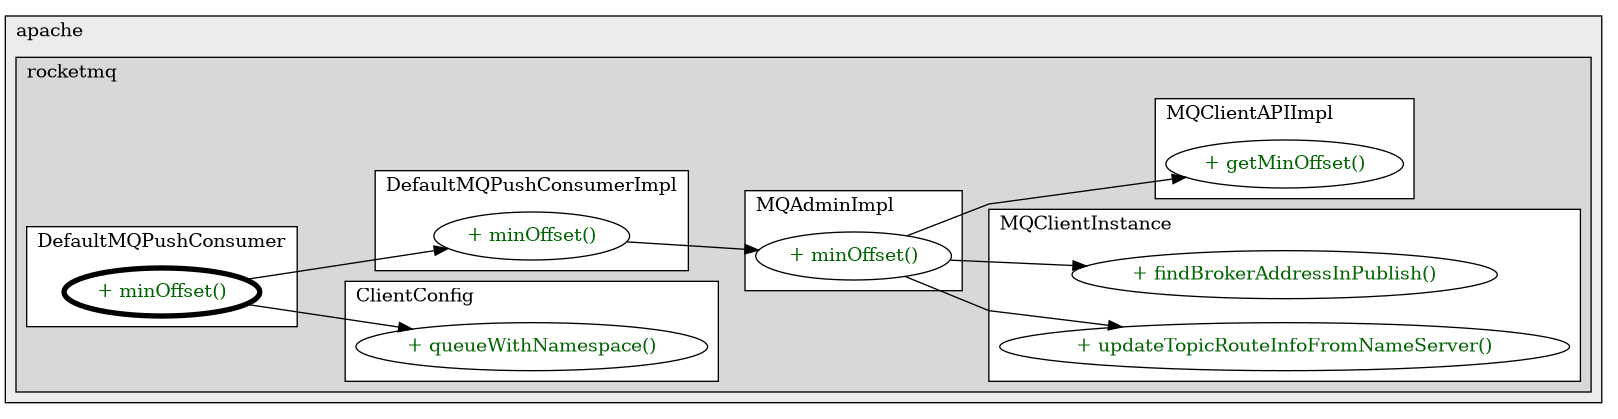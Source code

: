 @startuml

/' diagram meta data start
config=CallConfiguration;
{
  "rootMethod": "org.apache.rocketmq.client.consumer.DefaultMQPushConsumer#minOffset(MessageQueue)",
  "projectClassification": {
    "searchMode": "OpenProject", // OpenProject, AllProjects
    "includedProjects": "",
    "pathEndKeywords": "*.impl",
    "isClientPath": "",
    "isClientName": "",
    "isTestPath": "",
    "isTestName": "",
    "isMappingPath": "",
    "isMappingName": "",
    "isDataAccessPath": "",
    "isDataAccessName": "",
    "isDataStructurePath": "",
    "isDataStructureName": "",
    "isInterfaceStructuresPath": "",
    "isInterfaceStructuresName": "",
    "isEntryPointPath": "",
    "isEntryPointName": "",
    "treatFinalFieldsAsMandatory": false
  },
  "graphRestriction": {
    "classPackageExcludeFilter": "",
    "classPackageIncludeFilter": "",
    "classNameExcludeFilter": "",
    "classNameIncludeFilter": "",
    "methodNameExcludeFilter": "",
    "methodNameIncludeFilter": "",
    "removeByInheritance": "", // inheritance/annotation based filtering is done in a second step
    "removeByAnnotation": "",
    "removeByClassPackage": "", // cleanup the graph after inheritance/annotation based filtering is done
    "removeByClassName": "",
    "cutMappings": false,
    "cutEnum": true,
    "cutTests": true,
    "cutClient": true,
    "cutDataAccess": true,
    "cutInterfaceStructures": true,
    "cutDataStructures": true,
    "cutGetterAndSetter": true,
    "cutConstructors": true
  },
  "graphTraversal": {
    "forwardDepth": 3,
    "backwardDepth": 3,
    "classPackageExcludeFilter": "",
    "classPackageIncludeFilter": "",
    "classNameExcludeFilter": "",
    "classNameIncludeFilter": "",
    "methodNameExcludeFilter": "",
    "methodNameIncludeFilter": "",
    "hideMappings": false,
    "hideDataStructures": false,
    "hidePrivateMethods": true,
    "hideInterfaceCalls": true, // indirection: implementation -> interface (is hidden) -> implementation
    "onlyShowApplicationEntryPoints": false, // root node is included
    "useMethodCallsForStructureDiagram": "ForwardOnly" // ForwardOnly, BothDirections, No
  },
  "details": {
    "aggregation": "GroupByClass", // ByClass, GroupByClass, None
    "showMethodParametersTypes": false,
    "showMethodParametersNames": false,
    "showMethodReturnType": false,
    "showPackageLevels": 2,
    "showCallOrder": false,
    "edgeMode": "MethodsOnly", // TypesOnly, MethodsOnly, TypesAndMethods, MethodsAndDirectTypeUsage
    "showDetailedClassStructure": false
  },
  "rootClass": "org.apache.rocketmq.client.consumer.DefaultMQPushConsumer",
  "extensionCallbackMethod": "" // qualified.class.name#methodName - signature: public static String method(String)
}
diagram meta data end '/



digraph g {
    rankdir="LR"
    splines=polyline
    

'nodes 
subgraph cluster_1411517106 { 
   	label=apache
	labeljust=l
	fillcolor="#ececec"
	style=filled
   
   subgraph cluster_1714486248 { 
   	label=rocketmq
	labeljust=l
	fillcolor="#d8d8d8"
	style=filled
   
   subgraph cluster_1314323680 { 
   	label=MQAdminImpl
	labeljust=l
	fillcolor=white
	style=filled
   
   MQAdminImpl1527982467XXXminOffset1134663318[
	label="+ minOffset()"
	style=filled
	fillcolor=white
	tooltip="MQAdminImpl

null"
	fontcolor=darkgreen
];
} 

subgraph cluster_1817307469 { 
   	label=MQClientInstance
	labeljust=l
	fillcolor=white
	style=filled
   
   MQClientInstance700434529XXXfindBrokerAddressInPublish1808118735[
	label="+ findBrokerAddressInPublish()"
	style=filled
	fillcolor=white
	tooltip="MQClientInstance

null"
	fontcolor=darkgreen
];

MQClientInstance700434529XXXupdateTopicRouteInfoFromNameServer1808118735[
	label="+ updateTopicRouteInfoFromNameServer()"
	style=filled
	fillcolor=white
	tooltip="MQClientInstance

null"
	fontcolor=darkgreen
];
} 

subgraph cluster_192096112 { 
   	label=ClientConfig
	labeljust=l
	fillcolor=white
	style=filled
   
   ClientConfig1708762283XXXqueueWithNamespace1134663318[
	label="+ queueWithNamespace()"
	style=filled
	fillcolor=white
	tooltip="ClientConfig

null"
	fontcolor=darkgreen
];
} 

subgraph cluster_2004609280 { 
   	label=DefaultMQPushConsumer
	labeljust=l
	fillcolor=white
	style=filled
   
   DefaultMQPushConsumer633216551XXXminOffset1134663318[
	label="+ minOffset()"
	style=filled
	fillcolor=white
	tooltip="DefaultMQPushConsumer

&#10;  This method will be removed in a certain version after April 5, 2020, so please do not use this method.&#10; "
	penwidth=4
	fontcolor=darkgreen
];
} 

subgraph cluster_290650472 { 
   	label=DefaultMQPushConsumerImpl
	labeljust=l
	fillcolor=white
	style=filled
   
   DefaultMQPushConsumerImpl1317777407XXXminOffset1134663318[
	label="+ minOffset()"
	style=filled
	fillcolor=white
	tooltip="DefaultMQPushConsumerImpl

null"
	fontcolor=darkgreen
];
} 

subgraph cluster_931339104 { 
   	label=MQClientAPIImpl
	labeljust=l
	fillcolor=white
	style=filled
   
   MQClientAPIImpl1527982467XXXgetMinOffset1022730261[
	label="+ getMinOffset()"
	style=filled
	fillcolor=white
	tooltip="MQClientAPIImpl

null"
	fontcolor=darkgreen
];
} 
} 
} 

'edges    
DefaultMQPushConsumer633216551XXXminOffset1134663318 -> ClientConfig1708762283XXXqueueWithNamespace1134663318;
DefaultMQPushConsumer633216551XXXminOffset1134663318 -> DefaultMQPushConsumerImpl1317777407XXXminOffset1134663318;
DefaultMQPushConsumerImpl1317777407XXXminOffset1134663318 -> MQAdminImpl1527982467XXXminOffset1134663318;
MQAdminImpl1527982467XXXminOffset1134663318 -> MQClientAPIImpl1527982467XXXgetMinOffset1022730261;
MQAdminImpl1527982467XXXminOffset1134663318 -> MQClientInstance700434529XXXfindBrokerAddressInPublish1808118735;
MQAdminImpl1527982467XXXminOffset1134663318 -> MQClientInstance700434529XXXupdateTopicRouteInfoFromNameServer1808118735;
    
}
@enduml